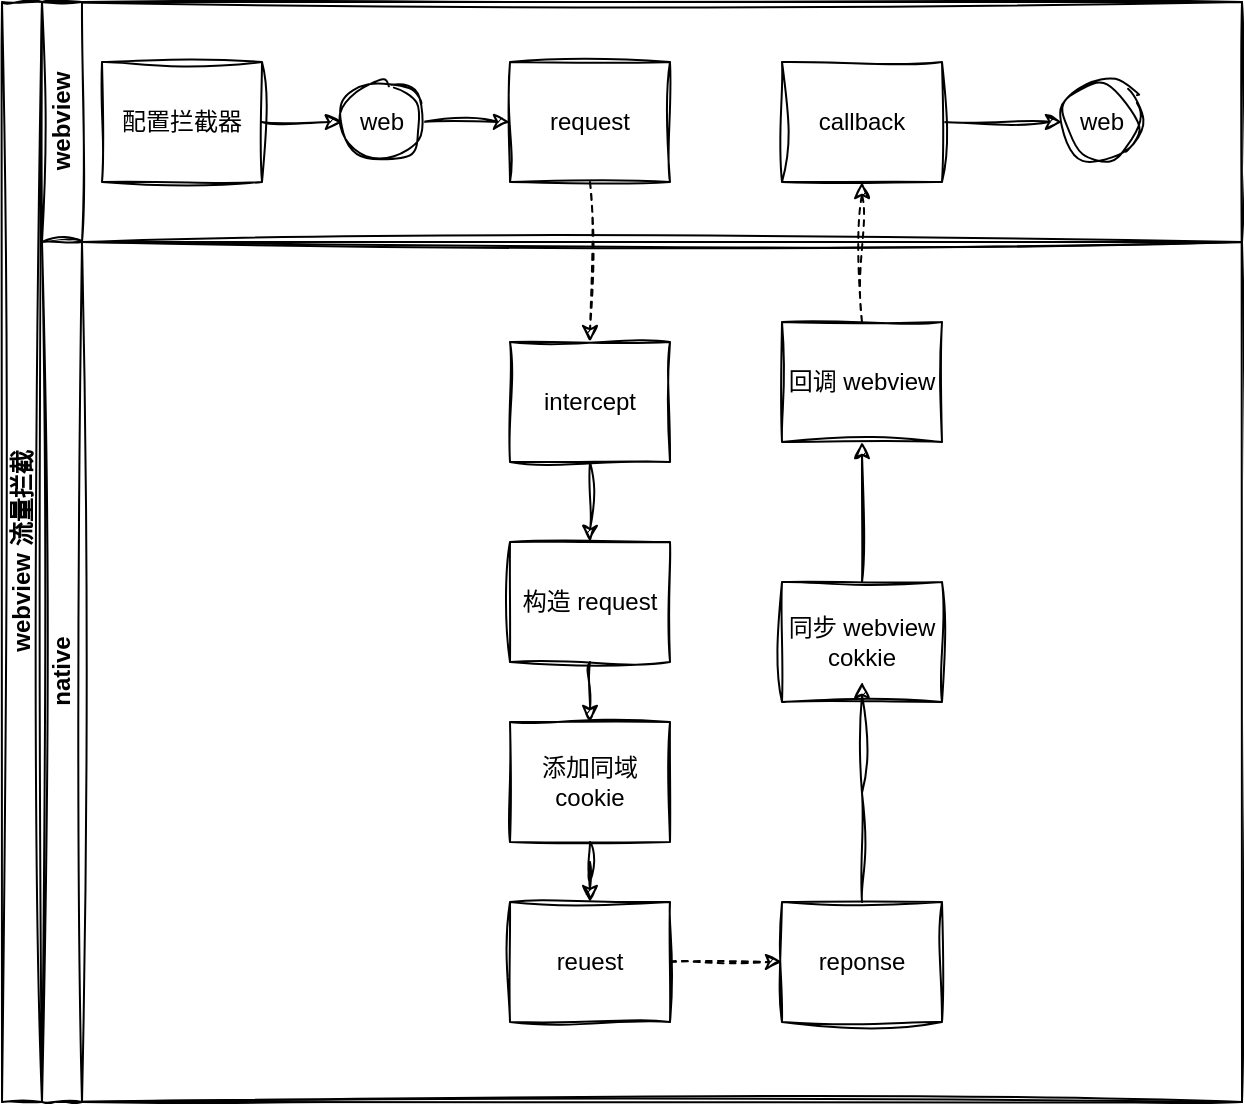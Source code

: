 <mxfile version="24.0.1" type="github">
  <diagram id="prtHgNgQTEPvFCAcTncT" name="Page-1">
    <mxGraphModel dx="949" dy="624" grid="1" gridSize="10" guides="1" tooltips="1" connect="1" arrows="1" fold="1" page="1" pageScale="1" pageWidth="827" pageHeight="1169" math="0" shadow="0">
      <root>
        <mxCell id="0" />
        <mxCell id="1" parent="0" />
        <mxCell id="dNxyNK7c78bLwvsdeMH5-19" value="webview 流量拦截" style="swimlane;html=1;childLayout=stackLayout;resizeParent=1;resizeParentMax=0;horizontal=0;startSize=20;horizontalStack=0;sketch=1;curveFitting=1;jiggle=2;" parent="1" vertex="1">
          <mxGeometry x="110" y="120" width="620" height="550" as="geometry" />
        </mxCell>
        <mxCell id="dNxyNK7c78bLwvsdeMH5-31" style="edgeStyle=orthogonalEdgeStyle;rounded=0;orthogonalLoop=1;jettySize=auto;html=1;endArrow=classic;endFill=1;exitX=0.5;exitY=0;exitDx=0;exitDy=0;sketch=1;curveFitting=1;jiggle=2;dashed=1;" parent="dNxyNK7c78bLwvsdeMH5-19" source="dNxyNK7c78bLwvsdeMH5-34" target="dNxyNK7c78bLwvsdeMH5-30" edge="1">
          <mxGeometry relative="1" as="geometry">
            <mxPoint x="300" y="160" as="sourcePoint" />
          </mxGeometry>
        </mxCell>
        <mxCell id="dNxyNK7c78bLwvsdeMH5-20" value="webview" style="swimlane;html=1;startSize=20;horizontal=0;sketch=1;curveFitting=1;jiggle=2;" parent="dNxyNK7c78bLwvsdeMH5-19" vertex="1">
          <mxGeometry x="20" width="600" height="120" as="geometry">
            <mxRectangle x="20" width="430" height="30" as="alternateBounds" />
          </mxGeometry>
        </mxCell>
        <mxCell id="dNxyNK7c78bLwvsdeMH5-25" value="" style="edgeStyle=orthogonalEdgeStyle;rounded=0;orthogonalLoop=1;jettySize=auto;html=1;sketch=1;curveFitting=1;jiggle=2;" parent="dNxyNK7c78bLwvsdeMH5-20" source="dNxyNK7c78bLwvsdeMH5-23" target="dNxyNK7c78bLwvsdeMH5-24" edge="1">
          <mxGeometry relative="1" as="geometry" />
        </mxCell>
        <mxCell id="dNxyNK7c78bLwvsdeMH5-23" value="web" style="ellipse;whiteSpace=wrap;html=1;sketch=1;curveFitting=1;jiggle=2;" parent="dNxyNK7c78bLwvsdeMH5-20" vertex="1">
          <mxGeometry x="150" y="40" width="40" height="40" as="geometry" />
        </mxCell>
        <mxCell id="dNxyNK7c78bLwvsdeMH5-24" value="request" style="rounded=0;whiteSpace=wrap;html=1;fontFamily=Helvetica;fontSize=12;fontColor=#000000;align=center;sketch=1;curveFitting=1;jiggle=2;" parent="dNxyNK7c78bLwvsdeMH5-20" vertex="1">
          <mxGeometry x="234" y="30" width="80" height="60" as="geometry" />
        </mxCell>
        <mxCell id="dNxyNK7c78bLwvsdeMH5-33" value="" style="edgeStyle=orthogonalEdgeStyle;rounded=0;orthogonalLoop=1;jettySize=auto;html=1;endArrow=classic;endFill=1;sketch=1;curveFitting=1;jiggle=2;" parent="dNxyNK7c78bLwvsdeMH5-20" source="dNxyNK7c78bLwvsdeMH5-30" target="dNxyNK7c78bLwvsdeMH5-32" edge="1">
          <mxGeometry relative="1" as="geometry" />
        </mxCell>
        <mxCell id="dNxyNK7c78bLwvsdeMH5-30" value="callback" style="rounded=0;whiteSpace=wrap;html=1;fontFamily=Helvetica;fontSize=12;fontColor=#000000;align=center;sketch=1;curveFitting=1;jiggle=2;" parent="dNxyNK7c78bLwvsdeMH5-20" vertex="1">
          <mxGeometry x="370" y="30" width="80" height="60" as="geometry" />
        </mxCell>
        <mxCell id="dNxyNK7c78bLwvsdeMH5-32" value="web" style="ellipse;whiteSpace=wrap;html=1;sketch=1;curveFitting=1;jiggle=2;" parent="dNxyNK7c78bLwvsdeMH5-20" vertex="1">
          <mxGeometry x="510" y="40" width="40" height="40" as="geometry" />
        </mxCell>
        <mxCell id="AOdU5XCkDEfB_jsz5p1T-12" value="配置拦截器" style="rounded=0;whiteSpace=wrap;html=1;fontFamily=Helvetica;fontSize=12;fontColor=#000000;align=center;sketch=1;curveFitting=1;jiggle=2;" vertex="1" parent="dNxyNK7c78bLwvsdeMH5-20">
          <mxGeometry x="30" y="30" width="80" height="60" as="geometry" />
        </mxCell>
        <mxCell id="AOdU5XCkDEfB_jsz5p1T-14" value="" style="edgeStyle=orthogonalEdgeStyle;rounded=0;orthogonalLoop=1;jettySize=auto;html=1;endArrow=classic;endFill=1;exitX=1;exitY=0.5;exitDx=0;exitDy=0;entryX=0;entryY=0.5;entryDx=0;entryDy=0;sketch=1;curveFitting=1;jiggle=2;" edge="1" parent="dNxyNK7c78bLwvsdeMH5-20" source="AOdU5XCkDEfB_jsz5p1T-12" target="dNxyNK7c78bLwvsdeMH5-23">
          <mxGeometry relative="1" as="geometry">
            <mxPoint x="460" y="70" as="sourcePoint" />
            <mxPoint x="140" y="60" as="targetPoint" />
          </mxGeometry>
        </mxCell>
        <mxCell id="AOdU5XCkDEfB_jsz5p1T-17" value="" style="edgeStyle=orthogonalEdgeStyle;rounded=0;orthogonalLoop=1;jettySize=auto;html=1;exitX=0.5;exitY=1;exitDx=0;exitDy=0;entryX=0.5;entryY=0;entryDx=0;entryDy=0;sketch=1;curveFitting=1;jiggle=2;dashed=1;" edge="1" parent="dNxyNK7c78bLwvsdeMH5-19" source="dNxyNK7c78bLwvsdeMH5-24" target="dNxyNK7c78bLwvsdeMH5-26">
          <mxGeometry relative="1" as="geometry">
            <mxPoint x="220" y="70" as="sourcePoint" />
            <mxPoint x="264" y="70" as="targetPoint" />
          </mxGeometry>
        </mxCell>
        <mxCell id="dNxyNK7c78bLwvsdeMH5-21" value="native" style="swimlane;html=1;startSize=20;horizontal=0;sketch=1;curveFitting=1;jiggle=2;" parent="dNxyNK7c78bLwvsdeMH5-19" vertex="1">
          <mxGeometry x="20" y="120" width="600" height="430" as="geometry">
            <mxRectangle x="20" y="120" width="430" height="30" as="alternateBounds" />
          </mxGeometry>
        </mxCell>
        <mxCell id="dNxyNK7c78bLwvsdeMH5-26" value="intercept" style="rounded=0;whiteSpace=wrap;html=1;fontFamily=Helvetica;fontSize=12;fontColor=#000000;align=center;sketch=1;curveFitting=1;jiggle=2;" parent="dNxyNK7c78bLwvsdeMH5-21" vertex="1">
          <mxGeometry x="234" y="50" width="80" height="60" as="geometry" />
        </mxCell>
        <mxCell id="dNxyNK7c78bLwvsdeMH5-34" value="回调 webview" style="rounded=0;whiteSpace=wrap;html=1;fontFamily=Helvetica;fontSize=12;fontColor=#000000;align=center;sketch=1;curveFitting=1;jiggle=2;" parent="dNxyNK7c78bLwvsdeMH5-21" vertex="1">
          <mxGeometry x="370" y="40" width="80" height="60" as="geometry" />
        </mxCell>
        <mxCell id="AOdU5XCkDEfB_jsz5p1T-1" value="构造 request" style="rounded=0;whiteSpace=wrap;html=1;fontFamily=Helvetica;fontSize=12;fontColor=#000000;align=center;sketch=1;curveFitting=1;jiggle=2;" vertex="1" parent="dNxyNK7c78bLwvsdeMH5-21">
          <mxGeometry x="234" y="150" width="80" height="60" as="geometry" />
        </mxCell>
        <mxCell id="AOdU5XCkDEfB_jsz5p1T-3" value="添加同域 cookie" style="rounded=0;whiteSpace=wrap;html=1;fontFamily=Helvetica;fontSize=12;fontColor=#000000;align=center;sketch=1;curveFitting=1;jiggle=2;" vertex="1" parent="dNxyNK7c78bLwvsdeMH5-21">
          <mxGeometry x="234" y="240" width="80" height="60" as="geometry" />
        </mxCell>
        <mxCell id="AOdU5XCkDEfB_jsz5p1T-9" value="同步 webview cokkie" style="rounded=0;whiteSpace=wrap;html=1;fontFamily=Helvetica;fontSize=12;fontColor=#000000;align=center;sketch=1;curveFitting=1;jiggle=2;" vertex="1" parent="dNxyNK7c78bLwvsdeMH5-21">
          <mxGeometry x="370" y="170" width="80" height="60" as="geometry" />
        </mxCell>
        <mxCell id="AOdU5XCkDEfB_jsz5p1T-20" value="" style="edgeStyle=orthogonalEdgeStyle;rounded=0;orthogonalLoop=1;jettySize=auto;html=1;endArrow=classic;endFill=1;exitX=0.5;exitY=1;exitDx=0;exitDy=0;entryX=0.5;entryY=0;entryDx=0;entryDy=0;sketch=1;curveFitting=1;jiggle=2;" edge="1" parent="dNxyNK7c78bLwvsdeMH5-21" source="dNxyNK7c78bLwvsdeMH5-26" target="AOdU5XCkDEfB_jsz5p1T-1">
          <mxGeometry relative="1" as="geometry">
            <mxPoint x="240" y="90" as="sourcePoint" />
            <mxPoint x="290" y="90" as="targetPoint" />
          </mxGeometry>
        </mxCell>
        <mxCell id="AOdU5XCkDEfB_jsz5p1T-19" value="" style="edgeStyle=orthogonalEdgeStyle;rounded=0;orthogonalLoop=1;jettySize=auto;html=1;endArrow=classic;endFill=1;exitX=0.5;exitY=1;exitDx=0;exitDy=0;entryX=0.5;entryY=0;entryDx=0;entryDy=0;sketch=1;curveFitting=1;jiggle=2;" edge="1" parent="dNxyNK7c78bLwvsdeMH5-21" source="AOdU5XCkDEfB_jsz5p1T-1" target="AOdU5XCkDEfB_jsz5p1T-3">
          <mxGeometry relative="1" as="geometry">
            <mxPoint x="230" y="80" as="sourcePoint" />
            <mxPoint x="280" y="80" as="targetPoint" />
          </mxGeometry>
        </mxCell>
        <mxCell id="AOdU5XCkDEfB_jsz5p1T-5" value="reuest&lt;span style=&quot;color: rgba(0, 0, 0, 0); font-family: monospace; font-size: 0px; text-align: start; text-wrap: nowrap;&quot;&gt;%3CmxGraphModel%3E%3Croot%3E%3CmxCell%20id%3D%220%22%2F%3E%3CmxCell%20id%3D%221%22%20parent%3D%220%22%2F%3E%3CmxCell%20id%3D%222%22%20value%3D%22%E6%9E%84%E9%80%A0%20request%22%20style%3D%22rounded%3D0%3BwhiteSpace%3Dwrap%3Bhtml%3D1%3BfontFamily%3DHelvetica%3BfontSize%3D12%3BfontColor%3D%23000000%3Balign%3Dcenter%3B%22%20vertex%3D%221%22%20parent%3D%221%22%3E%3CmxGeometry%20x%3D%22260%22%20y%3D%22380%22%20width%3D%2280%22%20height%3D%2260%22%20as%3D%22geometry%22%2F%3E%3C%2FmxCell%3E%3C%2Froot%3E%3C%2FmxGraphModel%3E&lt;/span&gt;" style="rounded=0;whiteSpace=wrap;html=1;fontFamily=Helvetica;fontSize=12;fontColor=#000000;align=center;sketch=1;curveFitting=1;jiggle=2;" vertex="1" parent="dNxyNK7c78bLwvsdeMH5-21">
          <mxGeometry x="234" y="330" width="80" height="60" as="geometry" />
        </mxCell>
        <mxCell id="AOdU5XCkDEfB_jsz5p1T-6" value="" style="edgeStyle=orthogonalEdgeStyle;rounded=0;orthogonalLoop=1;jettySize=auto;html=1;sketch=1;curveFitting=1;jiggle=2;" edge="1" parent="dNxyNK7c78bLwvsdeMH5-21" source="AOdU5XCkDEfB_jsz5p1T-3" target="AOdU5XCkDEfB_jsz5p1T-5">
          <mxGeometry relative="1" as="geometry" />
        </mxCell>
        <mxCell id="AOdU5XCkDEfB_jsz5p1T-21" value="reponse" style="rounded=0;whiteSpace=wrap;html=1;fontFamily=Helvetica;fontSize=12;fontColor=#000000;align=center;sketch=1;curveFitting=1;jiggle=2;" vertex="1" parent="dNxyNK7c78bLwvsdeMH5-21">
          <mxGeometry x="370" y="330" width="80" height="60" as="geometry" />
        </mxCell>
        <mxCell id="AOdU5XCkDEfB_jsz5p1T-26" value="" style="edgeStyle=orthogonalEdgeStyle;rounded=0;orthogonalLoop=1;jettySize=auto;html=1;endArrow=classic;endFill=1;exitX=1;exitY=0.5;exitDx=0;exitDy=0;entryX=0;entryY=0.5;entryDx=0;entryDy=0;sketch=1;curveFitting=1;jiggle=2;dashed=1;" edge="1" parent="dNxyNK7c78bLwvsdeMH5-21" source="AOdU5XCkDEfB_jsz5p1T-5" target="AOdU5XCkDEfB_jsz5p1T-21">
          <mxGeometry relative="1" as="geometry">
            <mxPoint x="270" y="120" as="sourcePoint" />
            <mxPoint x="320" y="120" as="targetPoint" />
          </mxGeometry>
        </mxCell>
        <mxCell id="AOdU5XCkDEfB_jsz5p1T-24" value="" style="edgeStyle=orthogonalEdgeStyle;rounded=0;orthogonalLoop=1;jettySize=auto;html=1;endArrow=classic;endFill=1;exitX=0.5;exitY=0;exitDx=0;exitDy=0;entryX=0.5;entryY=1;entryDx=0;entryDy=0;sketch=1;curveFitting=1;jiggle=2;" edge="1" parent="dNxyNK7c78bLwvsdeMH5-21" source="AOdU5XCkDEfB_jsz5p1T-9" target="dNxyNK7c78bLwvsdeMH5-34">
          <mxGeometry relative="1" as="geometry">
            <mxPoint x="250" y="100" as="sourcePoint" />
            <mxPoint x="300" y="100" as="targetPoint" />
          </mxGeometry>
        </mxCell>
        <mxCell id="AOdU5XCkDEfB_jsz5p1T-25" value="" style="edgeStyle=orthogonalEdgeStyle;rounded=0;orthogonalLoop=1;jettySize=auto;html=1;endArrow=classic;endFill=1;exitX=0.5;exitY=0;exitDx=0;exitDy=0;sketch=1;curveFitting=1;jiggle=2;" edge="1" parent="1" source="AOdU5XCkDEfB_jsz5p1T-21">
          <mxGeometry relative="1" as="geometry">
            <mxPoint x="390" y="350" as="sourcePoint" />
            <mxPoint x="540" y="460" as="targetPoint" />
          </mxGeometry>
        </mxCell>
      </root>
    </mxGraphModel>
  </diagram>
</mxfile>
